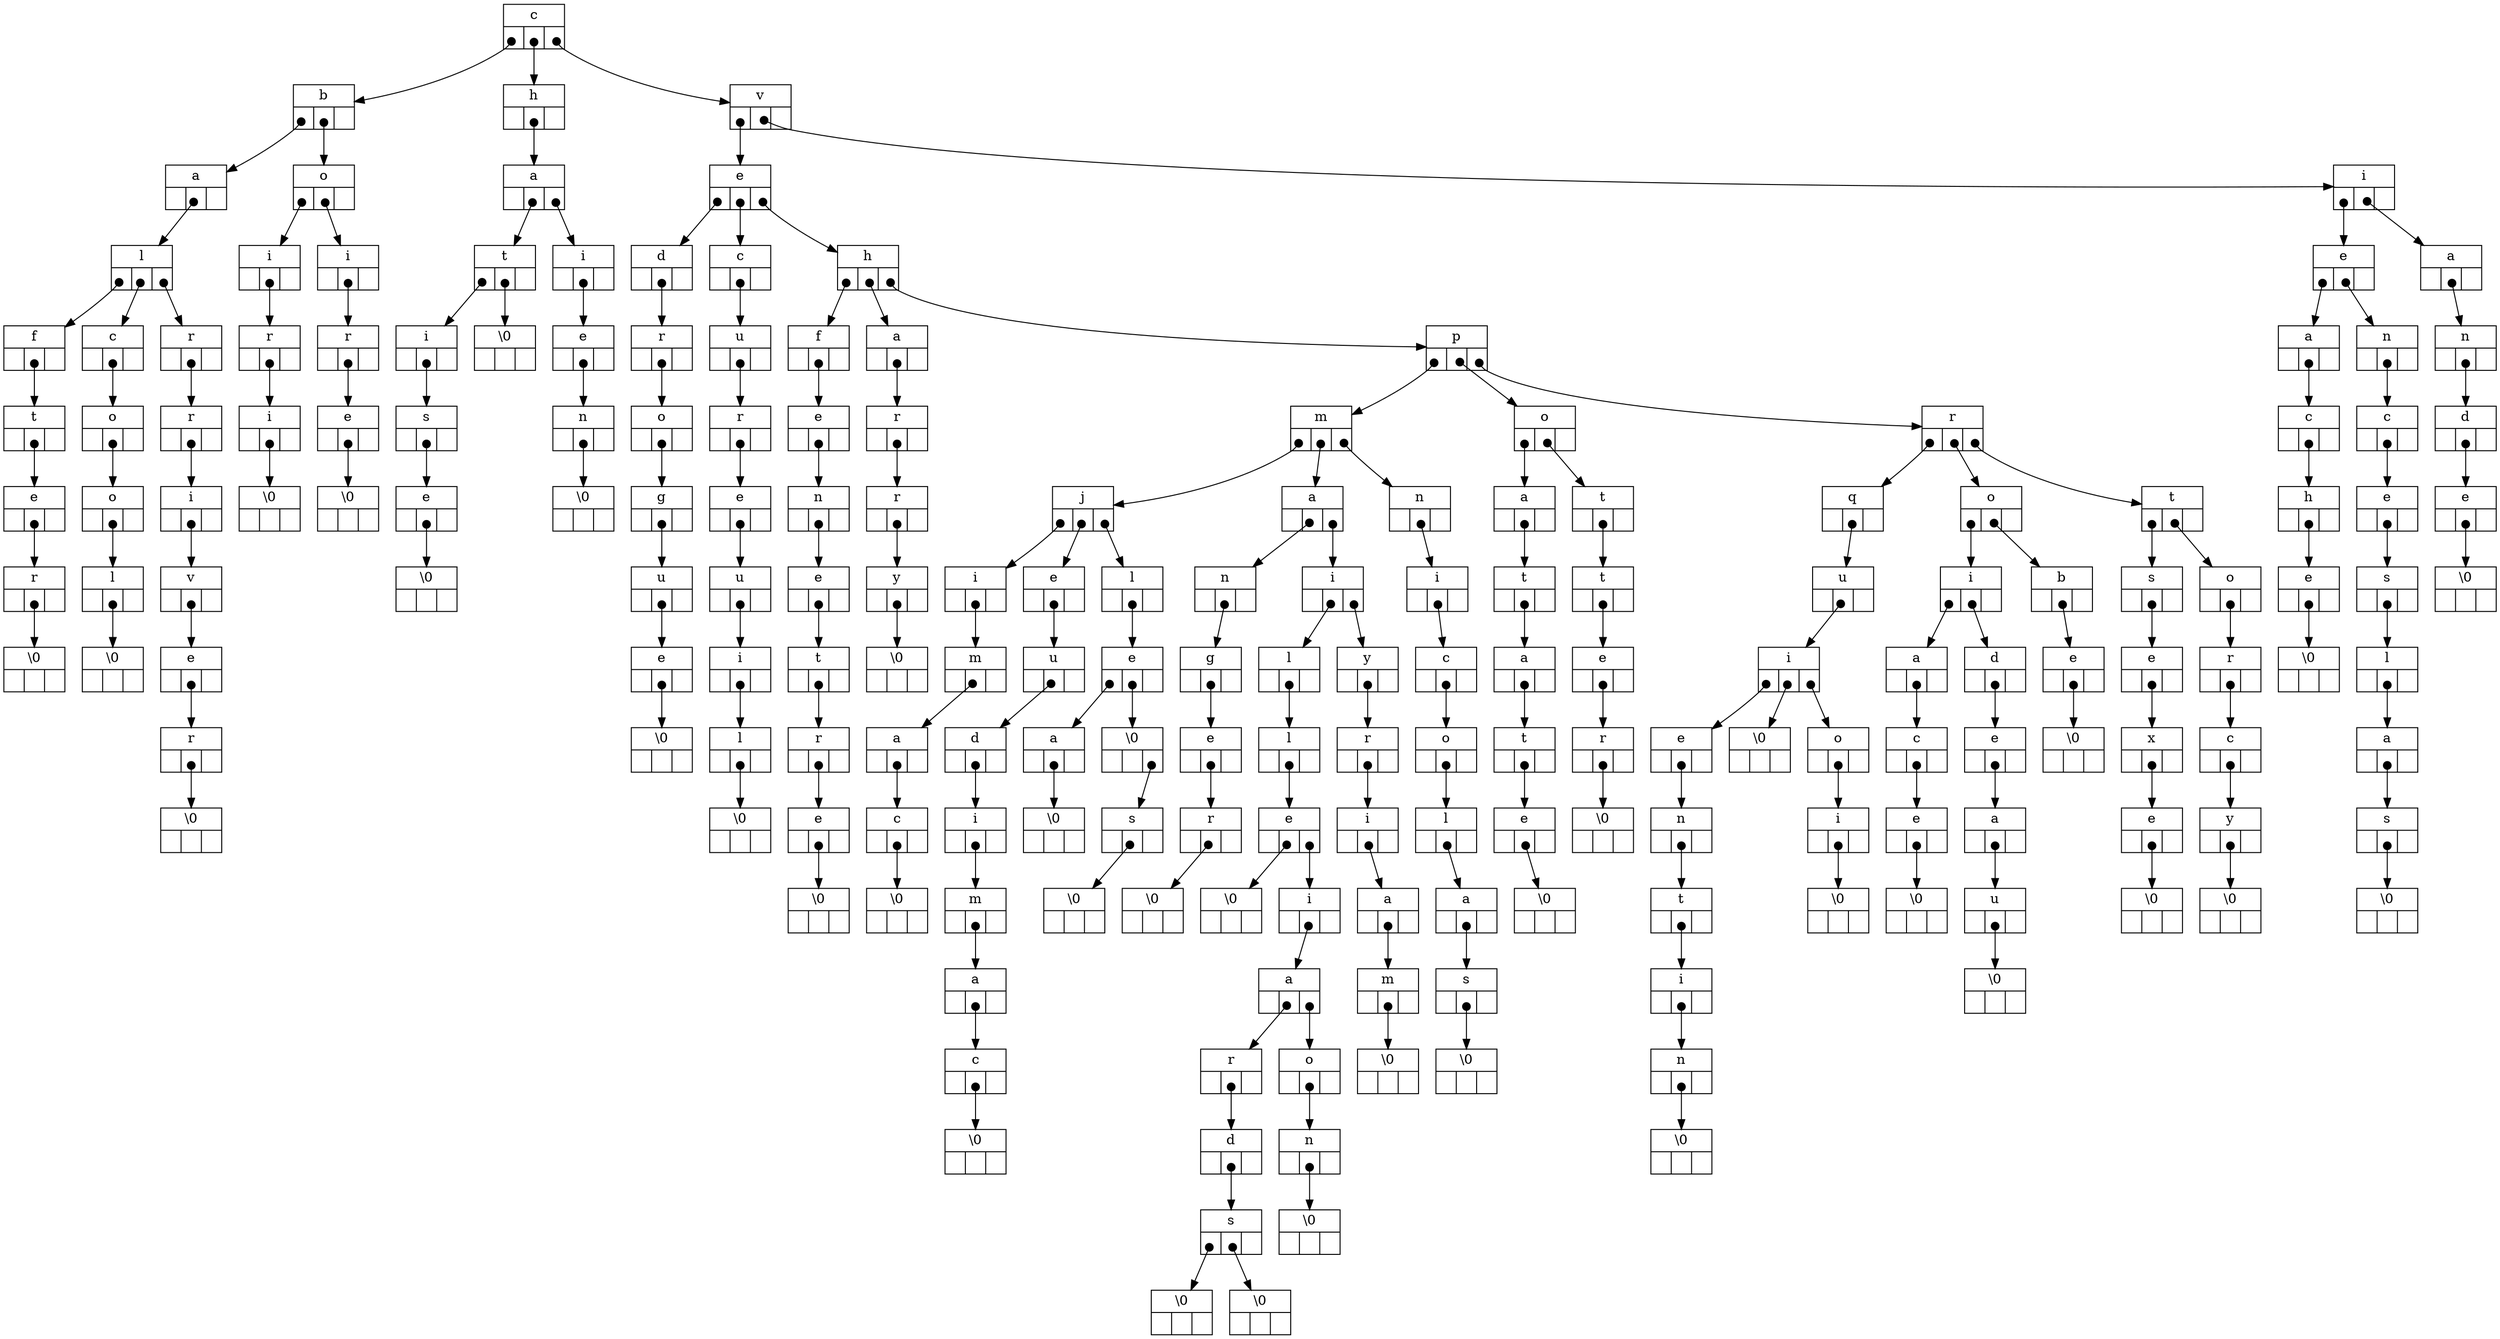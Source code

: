 digraph arbre {
  node [shape=record, height=.1]
edge [tailclip=false, arrowtail=dot, dir=both];

n0x649010 [label="{<valeur> c | {<gauche> | <milieu> | <droit>}}"];
n0x649010:gauche:c -> n0x6497c0;
n0x6497c0 [label="{<valeur> b | {<gauche> | <milieu> | <droit>}}"];
n0x6497c0:gauche:c -> n0x649bb0;
n0x649bb0 [label="{<valeur> a | {<gauche> | <milieu> | <droit>}}"];
n0x649bb0:milieu:c -> n0x649be0;
n0x649be0 [label="{<valeur> l | {<gauche> | <milieu> | <droit>}}"];
n0x649be0:gauche:c -> n0x64a210;
n0x64a210 [label="{<valeur> f | {<gauche> | <milieu> | <droit>}}"];
n0x64a210:milieu:c -> n0x64a240;
n0x64a240 [label="{<valeur> t | {<gauche> | <milieu> | <droit>}}"];
n0x64a240:milieu:c -> n0x64a270;
n0x64a270 [label="{<valeur> e | {<gauche> | <milieu> | <droit>}}"];
n0x64a270:milieu:c -> n0x64a2a0;
n0x64a2a0 [label="{<valeur> r | {<gauche> | <milieu> | <droit>}}"];
n0x64a2a0:milieu:c -> n0x64a2d0;
n0x64a2d0 [label="{<valeur> \\0 | {<gauche> | <milieu> | <droit>}}"];
n0x649be0:milieu:c -> n0x649c10;
n0x649c10 [label="{<valeur> c | {<gauche> | <milieu> | <droit>}}"];
n0x649c10:milieu:c -> n0x649c40;
n0x649c40 [label="{<valeur> o | {<gauche> | <milieu> | <droit>}}"];
n0x649c40:milieu:c -> n0x649c70;
n0x649c70 [label="{<valeur> o | {<gauche> | <milieu> | <droit>}}"];
n0x649c70:milieu:c -> n0x649ca0;
n0x649ca0 [label="{<valeur> l | {<gauche> | <milieu> | <droit>}}"];
n0x649ca0:milieu:c -> n0x649cd0;
n0x649cd0 [label="{<valeur> \\0 | {<gauche> | <milieu> | <droit>}}"];
n0x649be0:droit:c -> n0x64a300;
n0x64a300 [label="{<valeur> r | {<gauche> | <milieu> | <droit>}}"];
n0x64a300:milieu:c -> n0x64a330;
n0x64a330 [label="{<valeur> r | {<gauche> | <milieu> | <droit>}}"];
n0x64a330:milieu:c -> n0x64a360;
n0x64a360 [label="{<valeur> i | {<gauche> | <milieu> | <droit>}}"];
n0x64a360:milieu:c -> n0x64a390;
n0x64a390 [label="{<valeur> v | {<gauche> | <milieu> | <droit>}}"];
n0x64a390:milieu:c -> n0x64a3c0;
n0x64a3c0 [label="{<valeur> e | {<gauche> | <milieu> | <droit>}}"];
n0x64a3c0:milieu:c -> n0x64a3f0;
n0x64a3f0 [label="{<valeur> r | {<gauche> | <milieu> | <droit>}}"];
n0x64a3f0:milieu:c -> n0x64a420;
n0x64a420 [label="{<valeur> \\0 | {<gauche> | <milieu> | <droit>}}"];
n0x6497c0:milieu:c -> n0x6497f0;
n0x6497f0 [label="{<valeur> o | {<gauche> | <milieu> | <droit>}}"];
n0x6497f0:gauche:c -> n0x64af60;
n0x64af60 [label="{<valeur> i | {<gauche> | <milieu> | <droit>}}"];
n0x64af60:milieu:c -> n0x64af90;
n0x64af90 [label="{<valeur> r | {<gauche> | <milieu> | <droit>}}"];
n0x64af90:milieu:c -> n0x64afc0;
n0x64afc0 [label="{<valeur> i | {<gauche> | <milieu> | <droit>}}"];
n0x64afc0:milieu:c -> n0x64aff0;
n0x64aff0 [label="{<valeur> \\0 | {<gauche> | <milieu> | <droit>}}"];
n0x6497f0:milieu:c -> n0x649820;
n0x649820 [label="{<valeur> i | {<gauche> | <milieu> | <droit>}}"];
n0x649820:milieu:c -> n0x649850;
n0x649850 [label="{<valeur> r | {<gauche> | <milieu> | <droit>}}"];
n0x649850:milieu:c -> n0x649880;
n0x649880 [label="{<valeur> e | {<gauche> | <milieu> | <droit>}}"];
n0x649880:milieu:c -> n0x6498b0;
n0x6498b0 [label="{<valeur> \\0 | {<gauche> | <milieu> | <droit>}}"];
n0x649010:milieu:c -> n0x649040;
n0x649040 [label="{<valeur> h | {<gauche> | <milieu> | <droit>}}"];
n0x649040:milieu:c -> n0x649070;
n0x649070 [label="{<valeur> a | {<gauche> | <milieu> | <droit>}}"];
n0x649070:milieu:c -> n0x6490a0;
n0x6490a0 [label="{<valeur> t | {<gauche> | <milieu> | <droit>}}"];
n0x6490a0:gauche:c -> n0x64acf0;
n0x64acf0 [label="{<valeur> i | {<gauche> | <milieu> | <droit>}}"];
n0x64acf0:milieu:c -> n0x64ad20;
n0x64ad20 [label="{<valeur> s | {<gauche> | <milieu> | <droit>}}"];
n0x64ad20:milieu:c -> n0x64ad50;
n0x64ad50 [label="{<valeur> e | {<gauche> | <milieu> | <droit>}}"];
n0x64ad50:milieu:c -> n0x64ad80;
n0x64ad80 [label="{<valeur> \\0 | {<gauche> | <milieu> | <droit>}}"];
n0x6490a0:milieu:c -> n0x6490d0;
n0x6490d0 [label="{<valeur> \\0 | {<gauche> | <milieu> | <droit>}}"];
n0x649070:droit:c -> n0x64b110;
n0x64b110 [label="{<valeur> i | {<gauche> | <milieu> | <droit>}}"];
n0x64b110:milieu:c -> n0x64b140;
n0x64b140 [label="{<valeur> e | {<gauche> | <milieu> | <droit>}}"];
n0x64b140:milieu:c -> n0x64b170;
n0x64b170 [label="{<valeur> n | {<gauche> | <milieu> | <droit>}}"];
n0x64b170:milieu:c -> n0x64b1a0;
n0x64b1a0 [label="{<valeur> \\0 | {<gauche> | <milieu> | <droit>}}"];
n0x649010:droit:c -> n0x649100;
n0x649100 [label="{<valeur> v | {<gauche> | <milieu> | <droit>}}"];
n0x649100:gauche:c -> n0x649250;
n0x649250 [label="{<valeur> e | {<gauche> | <milieu> | <droit>}}"];
n0x649250:gauche:c -> n0x64a540;
n0x64a540 [label="{<valeur> d | {<gauche> | <milieu> | <droit>}}"];
n0x64a540:milieu:c -> n0x64a570;
n0x64a570 [label="{<valeur> r | {<gauche> | <milieu> | <droit>}}"];
n0x64a570:milieu:c -> n0x64a5a0;
n0x64a5a0 [label="{<valeur> o | {<gauche> | <milieu> | <droit>}}"];
n0x64a5a0:milieu:c -> n0x64a5d0;
n0x64a5d0 [label="{<valeur> g | {<gauche> | <milieu> | <droit>}}"];
n0x64a5d0:milieu:c -> n0x64a600;
n0x64a600 [label="{<valeur> u | {<gauche> | <milieu> | <droit>}}"];
n0x64a600:milieu:c -> n0x64a630;
n0x64a630 [label="{<valeur> e | {<gauche> | <milieu> | <droit>}}"];
n0x64a630:milieu:c -> n0x64a660;
n0x64a660 [label="{<valeur> \\0 | {<gauche> | <milieu> | <droit>}}"];
n0x649250:milieu:c -> n0x649280;
n0x649280 [label="{<valeur> c | {<gauche> | <milieu> | <droit>}}"];
n0x649280:milieu:c -> n0x6492b0;
n0x6492b0 [label="{<valeur> u | {<gauche> | <milieu> | <droit>}}"];
n0x6492b0:milieu:c -> n0x6492e0;
n0x6492e0 [label="{<valeur> r | {<gauche> | <milieu> | <droit>}}"];
n0x6492e0:milieu:c -> n0x649310;
n0x649310 [label="{<valeur> e | {<gauche> | <milieu> | <droit>}}"];
n0x649310:milieu:c -> n0x649340;
n0x649340 [label="{<valeur> u | {<gauche> | <milieu> | <droit>}}"];
n0x649340:milieu:c -> n0x649370;
n0x649370 [label="{<valeur> i | {<gauche> | <milieu> | <droit>}}"];
n0x649370:milieu:c -> n0x6493a0;
n0x6493a0 [label="{<valeur> l | {<gauche> | <milieu> | <droit>}}"];
n0x6493a0:milieu:c -> n0x6493d0;
n0x6493d0 [label="{<valeur> \\0 | {<gauche> | <milieu> | <droit>}}"];
n0x649250:droit:c -> n0x649400;
n0x649400 [label="{<valeur> h | {<gauche> | <milieu> | <droit>}}"];
n0x649400:gauche:c -> n0x64aa50;
n0x64aa50 [label="{<valeur> f | {<gauche> | <milieu> | <droit>}}"];
n0x64aa50:milieu:c -> n0x64aa80;
n0x64aa80 [label="{<valeur> e | {<gauche> | <milieu> | <droit>}}"];
n0x64aa80:milieu:c -> n0x64aab0;
n0x64aab0 [label="{<valeur> n | {<gauche> | <milieu> | <droit>}}"];
n0x64aab0:milieu:c -> n0x64aae0;
n0x64aae0 [label="{<valeur> e | {<gauche> | <milieu> | <droit>}}"];
n0x64aae0:milieu:c -> n0x64ab10;
n0x64ab10 [label="{<valeur> t | {<gauche> | <milieu> | <droit>}}"];
n0x64ab10:milieu:c -> n0x64ab40;
n0x64ab40 [label="{<valeur> r | {<gauche> | <milieu> | <droit>}}"];
n0x64ab40:milieu:c -> n0x64ab70;
n0x64ab70 [label="{<valeur> e | {<gauche> | <milieu> | <droit>}}"];
n0x64ab70:milieu:c -> n0x64aba0;
n0x64aba0 [label="{<valeur> \\0 | {<gauche> | <milieu> | <droit>}}"];
n0x649400:milieu:c -> n0x649430;
n0x649430 [label="{<valeur> a | {<gauche> | <milieu> | <droit>}}"];
n0x649430:milieu:c -> n0x649460;
n0x649460 [label="{<valeur> r | {<gauche> | <milieu> | <droit>}}"];
n0x649460:milieu:c -> n0x649490;
n0x649490 [label="{<valeur> r | {<gauche> | <milieu> | <droit>}}"];
n0x649490:milieu:c -> n0x6494c0;
n0x6494c0 [label="{<valeur> y | {<gauche> | <milieu> | <droit>}}"];
n0x6494c0:milieu:c -> n0x6494f0;
n0x6494f0 [label="{<valeur> \\0 | {<gauche> | <milieu> | <droit>}}"];
n0x649400:droit:c -> n0x649520;
n0x649520 [label="{<valeur> p | {<gauche> | <milieu> | <droit>}}"];
n0x649520:gauche:c -> n0x649670;
n0x649670 [label="{<valeur> m | {<gauche> | <milieu> | <droit>}}"];
n0x649670:gauche:c -> n0x649d00;
n0x649d00 [label="{<valeur> j | {<gauche> | <milieu> | <droit>}}"];
n0x649d00:gauche:c -> n0x64b020;
n0x64b020 [label="{<valeur> i | {<gauche> | <milieu> | <droit>}}"];
n0x64b020:milieu:c -> n0x64b050;
n0x64b050 [label="{<valeur> m | {<gauche> | <milieu> | <droit>}}"];
n0x64b050:milieu:c -> n0x64b080;
n0x64b080 [label="{<valeur> a | {<gauche> | <milieu> | <droit>}}"];
n0x64b080:milieu:c -> n0x64b0b0;
n0x64b0b0 [label="{<valeur> c | {<gauche> | <milieu> | <droit>}}"];
n0x64b0b0:milieu:c -> n0x64b0e0;
n0x64b0e0 [label="{<valeur> \\0 | {<gauche> | <milieu> | <droit>}}"];
n0x649d00:milieu:c -> n0x649d30;
n0x649d30 [label="{<valeur> e | {<gauche> | <milieu> | <droit>}}"];
n0x649d30:milieu:c -> n0x649d60;
n0x649d60 [label="{<valeur> u | {<gauche> | <milieu> | <droit>}}"];
n0x649d60:milieu:c -> n0x649d90;
n0x649d90 [label="{<valeur> d | {<gauche> | <milieu> | <droit>}}"];
n0x649d90:milieu:c -> n0x649dc0;
n0x649dc0 [label="{<valeur> i | {<gauche> | <milieu> | <droit>}}"];
n0x649dc0:milieu:c -> n0x649df0;
n0x649df0 [label="{<valeur> m | {<gauche> | <milieu> | <droit>}}"];
n0x649df0:milieu:c -> n0x649e20;
n0x649e20 [label="{<valeur> a | {<gauche> | <milieu> | <droit>}}"];
n0x649e20:milieu:c -> n0x649e50;
n0x649e50 [label="{<valeur> c | {<gauche> | <milieu> | <droit>}}"];
n0x649e50:milieu:c -> n0x649e80;
n0x649e80 [label="{<valeur> \\0 | {<gauche> | <milieu> | <droit>}}"];
n0x649d00:droit:c -> n0x64b4a0;
n0x64b4a0 [label="{<valeur> l | {<gauche> | <milieu> | <droit>}}"];
n0x64b4a0:milieu:c -> n0x64b4d0;
n0x64b4d0 [label="{<valeur> e | {<gauche> | <milieu> | <droit>}}"];
n0x64b4d0:gauche:c -> n0x64b530;
n0x64b530 [label="{<valeur> a | {<gauche> | <milieu> | <droit>}}"];
n0x64b530:milieu:c -> n0x64b560;
n0x64b560 [label="{<valeur> \\0 | {<gauche> | <milieu> | <droit>}}"];
n0x64b4d0:milieu:c -> n0x64b500;
n0x64b500 [label="{<valeur> \\0 | {<gauche> | <milieu> | <droit>}}"];
n0x64b500:droit:c -> n0x64b590;
n0x64b590 [label="{<valeur> s | {<gauche> | <milieu> | <droit>}}"];
n0x64b590:milieu:c -> n0x64b5c0;
n0x64b5c0 [label="{<valeur> \\0 | {<gauche> | <milieu> | <droit>}}"];
n0x649670:milieu:c -> n0x6496a0;
n0x6496a0 [label="{<valeur> a | {<gauche> | <milieu> | <droit>}}"];
n0x6496a0:milieu:c -> n0x6496d0;
n0x6496d0 [label="{<valeur> n | {<gauche> | <milieu> | <droit>}}"];
n0x6496d0:milieu:c -> n0x649700;
n0x649700 [label="{<valeur> g | {<gauche> | <milieu> | <droit>}}"];
n0x649700:milieu:c -> n0x649730;
n0x649730 [label="{<valeur> e | {<gauche> | <milieu> | <droit>}}"];
n0x649730:milieu:c -> n0x649760;
n0x649760 [label="{<valeur> r | {<gauche> | <milieu> | <droit>}}"];
n0x649760:milieu:c -> n0x649790;
n0x649790 [label="{<valeur> \\0 | {<gauche> | <milieu> | <droit>}}"];
n0x6496a0:droit:c -> n0x6498e0;
n0x6498e0 [label="{<valeur> i | {<gauche> | <milieu> | <droit>}}"];
n0x6498e0:milieu:c -> n0x649910;
n0x649910 [label="{<valeur> l | {<gauche> | <milieu> | <droit>}}"];
n0x649910:milieu:c -> n0x649940;
n0x649940 [label="{<valeur> l | {<gauche> | <milieu> | <droit>}}"];
n0x649940:milieu:c -> n0x649970;
n0x649970 [label="{<valeur> e | {<gauche> | <milieu> | <droit>}}"];
n0x649970:milieu:c -> n0x6499a0;
n0x6499a0 [label="{<valeur> \\0 | {<gauche> | <milieu> | <droit>}}"];
n0x649970:droit:c -> n0x6499d0;
n0x6499d0 [label="{<valeur> i | {<gauche> | <milieu> | <droit>}}"];
n0x6499d0:milieu:c -> n0x649a00;
n0x649a00 [label="{<valeur> a | {<gauche> | <milieu> | <droit>}}"];
n0x649a00:milieu:c -> n0x649a30;
n0x649a30 [label="{<valeur> r | {<gauche> | <milieu> | <droit>}}"];
n0x649a30:milieu:c -> n0x649a60;
n0x649a60 [label="{<valeur> d | {<gauche> | <milieu> | <droit>}}"];
n0x649a60:milieu:c -> n0x649a90;
n0x649a90 [label="{<valeur> s | {<gauche> | <milieu> | <droit>}}"];
n0x649a90:gauche:c -> n0x649af0;
n0x649af0 [label="{<valeur> \\0 | {<gauche> | <milieu> | <droit>}}"];
n0x649a90:milieu:c -> n0x649ac0;
n0x649ac0 [label="{<valeur> \\0 | {<gauche> | <milieu> | <droit>}}"];
n0x649a00:droit:c -> n0x649b20;
n0x649b20 [label="{<valeur> o | {<gauche> | <milieu> | <droit>}}"];
n0x649b20:milieu:c -> n0x649b50;
n0x649b50 [label="{<valeur> n | {<gauche> | <milieu> | <droit>}}"];
n0x649b50:milieu:c -> n0x649b80;
n0x649b80 [label="{<valeur> \\0 | {<gauche> | <milieu> | <droit>}}"];
n0x6498e0:droit:c -> n0x64a690;
n0x64a690 [label="{<valeur> y | {<gauche> | <milieu> | <droit>}}"];
n0x64a690:milieu:c -> n0x64a6c0;
n0x64a6c0 [label="{<valeur> r | {<gauche> | <milieu> | <droit>}}"];
n0x64a6c0:milieu:c -> n0x64a6f0;
n0x64a6f0 [label="{<valeur> i | {<gauche> | <milieu> | <droit>}}"];
n0x64a6f0:milieu:c -> n0x64a720;
n0x64a720 [label="{<valeur> a | {<gauche> | <milieu> | <droit>}}"];
n0x64a720:milieu:c -> n0x64a750;
n0x64a750 [label="{<valeur> m | {<gauche> | <milieu> | <droit>}}"];
n0x64a750:milieu:c -> n0x64a780;
n0x64a780 [label="{<valeur> \\0 | {<gauche> | <milieu> | <droit>}}"];
n0x649670:droit:c -> n0x64a7b0;
n0x64a7b0 [label="{<valeur> n | {<gauche> | <milieu> | <droit>}}"];
n0x64a7b0:milieu:c -> n0x64a7e0;
n0x64a7e0 [label="{<valeur> i | {<gauche> | <milieu> | <droit>}}"];
n0x64a7e0:milieu:c -> n0x64a810;
n0x64a810 [label="{<valeur> c | {<gauche> | <milieu> | <droit>}}"];
n0x64a810:milieu:c -> n0x64a840;
n0x64a840 [label="{<valeur> o | {<gauche> | <milieu> | <droit>}}"];
n0x64a840:milieu:c -> n0x64a870;
n0x64a870 [label="{<valeur> l | {<gauche> | <milieu> | <droit>}}"];
n0x64a870:milieu:c -> n0x64a8a0;
n0x64a8a0 [label="{<valeur> a | {<gauche> | <milieu> | <droit>}}"];
n0x64a8a0:milieu:c -> n0x64a8d0;
n0x64a8d0 [label="{<valeur> s | {<gauche> | <milieu> | <droit>}}"];
n0x64a8d0:milieu:c -> n0x64a900;
n0x64a900 [label="{<valeur> \\0 | {<gauche> | <milieu> | <droit>}}"];
n0x649520:milieu:c -> n0x649550;
n0x649550 [label="{<valeur> o | {<gauche> | <milieu> | <droit>}}"];
n0x649550:gauche:c -> n0x64b290;
n0x64b290 [label="{<valeur> a | {<gauche> | <milieu> | <droit>}}"];
n0x64b290:milieu:c -> n0x64b2c0;
n0x64b2c0 [label="{<valeur> t | {<gauche> | <milieu> | <droit>}}"];
n0x64b2c0:milieu:c -> n0x64b2f0;
n0x64b2f0 [label="{<valeur> a | {<gauche> | <milieu> | <droit>}}"];
n0x64b2f0:milieu:c -> n0x64b320;
n0x64b320 [label="{<valeur> t | {<gauche> | <milieu> | <droit>}}"];
n0x64b320:milieu:c -> n0x64b350;
n0x64b350 [label="{<valeur> e | {<gauche> | <milieu> | <droit>}}"];
n0x64b350:milieu:c -> n0x64b380;
n0x64b380 [label="{<valeur> \\0 | {<gauche> | <milieu> | <droit>}}"];
n0x649550:milieu:c -> n0x649580;
n0x649580 [label="{<valeur> t | {<gauche> | <milieu> | <droit>}}"];
n0x649580:milieu:c -> n0x6495b0;
n0x6495b0 [label="{<valeur> t | {<gauche> | <milieu> | <droit>}}"];
n0x6495b0:milieu:c -> n0x6495e0;
n0x6495e0 [label="{<valeur> e | {<gauche> | <milieu> | <droit>}}"];
n0x6495e0:milieu:c -> n0x649610;
n0x649610 [label="{<valeur> r | {<gauche> | <milieu> | <droit>}}"];
n0x649610:milieu:c -> n0x649640;
n0x649640 [label="{<valeur> \\0 | {<gauche> | <milieu> | <droit>}}"];
n0x649520:droit:c -> n0x649eb0;
n0x649eb0 [label="{<valeur> r | {<gauche> | <milieu> | <droit>}}"];
n0x649eb0:gauche:c -> n0x649fa0;
n0x649fa0 [label="{<valeur> q | {<gauche> | <milieu> | <droit>}}"];
n0x649fa0:milieu:c -> n0x649fd0;
n0x649fd0 [label="{<valeur> u | {<gauche> | <milieu> | <droit>}}"];
n0x649fd0:milieu:c -> n0x64a000;
n0x64a000 [label="{<valeur> i | {<gauche> | <milieu> | <droit>}}"];
n0x64a000:gauche:c -> n0x64a930;
n0x64a930 [label="{<valeur> e | {<gauche> | <milieu> | <droit>}}"];
n0x64a930:milieu:c -> n0x64a960;
n0x64a960 [label="{<valeur> n | {<gauche> | <milieu> | <droit>}}"];
n0x64a960:milieu:c -> n0x64a990;
n0x64a990 [label="{<valeur> t | {<gauche> | <milieu> | <droit>}}"];
n0x64a990:milieu:c -> n0x64a9c0;
n0x64a9c0 [label="{<valeur> i | {<gauche> | <milieu> | <droit>}}"];
n0x64a9c0:milieu:c -> n0x64a9f0;
n0x64a9f0 [label="{<valeur> n | {<gauche> | <milieu> | <droit>}}"];
n0x64a9f0:milieu:c -> n0x64aa20;
n0x64aa20 [label="{<valeur> \\0 | {<gauche> | <milieu> | <droit>}}"];
n0x64a000:milieu:c -> n0x64a030;
n0x64a030 [label="{<valeur> \\0 | {<gauche> | <milieu> | <droit>}}"];
n0x64a000:droit:c -> n0x64a060;
n0x64a060 [label="{<valeur> o | {<gauche> | <milieu> | <droit>}}"];
n0x64a060:milieu:c -> n0x64a090;
n0x64a090 [label="{<valeur> i | {<gauche> | <milieu> | <droit>}}"];
n0x64a090:milieu:c -> n0x64a0c0;
n0x64a0c0 [label="{<valeur> \\0 | {<gauche> | <milieu> | <droit>}}"];
n0x649eb0:milieu:c -> n0x649ee0;
n0x649ee0 [label="{<valeur> o | {<gauche> | <milieu> | <droit>}}"];
n0x649ee0:gauche:c -> n0x64abd0;
n0x64abd0 [label="{<valeur> i | {<gauche> | <milieu> | <droit>}}"];
n0x64abd0:gauche:c -> n0x64b1d0;
n0x64b1d0 [label="{<valeur> a | {<gauche> | <milieu> | <droit>}}"];
n0x64b1d0:milieu:c -> n0x64b200;
n0x64b200 [label="{<valeur> c | {<gauche> | <milieu> | <droit>}}"];
n0x64b200:milieu:c -> n0x64b230;
n0x64b230 [label="{<valeur> e | {<gauche> | <milieu> | <droit>}}"];
n0x64b230:milieu:c -> n0x64b260;
n0x64b260 [label="{<valeur> \\0 | {<gauche> | <milieu> | <droit>}}"];
n0x64abd0:milieu:c -> n0x64ac00;
n0x64ac00 [label="{<valeur> d | {<gauche> | <milieu> | <droit>}}"];
n0x64ac00:milieu:c -> n0x64ac30;
n0x64ac30 [label="{<valeur> e | {<gauche> | <milieu> | <droit>}}"];
n0x64ac30:milieu:c -> n0x64ac60;
n0x64ac60 [label="{<valeur> a | {<gauche> | <milieu> | <droit>}}"];
n0x64ac60:milieu:c -> n0x64ac90;
n0x64ac90 [label="{<valeur> u | {<gauche> | <milieu> | <droit>}}"];
n0x64ac90:milieu:c -> n0x64acc0;
n0x64acc0 [label="{<valeur> \\0 | {<gauche> | <milieu> | <droit>}}"];
n0x649ee0:milieu:c -> n0x649f10;
n0x649f10 [label="{<valeur> b | {<gauche> | <milieu> | <droit>}}"];
n0x649f10:milieu:c -> n0x649f40;
n0x649f40 [label="{<valeur> e | {<gauche> | <milieu> | <droit>}}"];
n0x649f40:milieu:c -> n0x649f70;
n0x649f70 [label="{<valeur> \\0 | {<gauche> | <milieu> | <droit>}}"];
n0x649eb0:droit:c -> n0x64a0f0;
n0x64a0f0 [label="{<valeur> t | {<gauche> | <milieu> | <droit>}}"];
n0x64a0f0:gauche:c -> n0x64a450;
n0x64a450 [label="{<valeur> s | {<gauche> | <milieu> | <droit>}}"];
n0x64a450:milieu:c -> n0x64a480;
n0x64a480 [label="{<valeur> e | {<gauche> | <milieu> | <droit>}}"];
n0x64a480:milieu:c -> n0x64a4b0;
n0x64a4b0 [label="{<valeur> x | {<gauche> | <milieu> | <droit>}}"];
n0x64a4b0:milieu:c -> n0x64a4e0;
n0x64a4e0 [label="{<valeur> e | {<gauche> | <milieu> | <droit>}}"];
n0x64a4e0:milieu:c -> n0x64a510;
n0x64a510 [label="{<valeur> \\0 | {<gauche> | <milieu> | <droit>}}"];
n0x64a0f0:milieu:c -> n0x64a120;
n0x64a120 [label="{<valeur> o | {<gauche> | <milieu> | <droit>}}"];
n0x64a120:milieu:c -> n0x64a150;
n0x64a150 [label="{<valeur> r | {<gauche> | <milieu> | <droit>}}"];
n0x64a150:milieu:c -> n0x64a180;
n0x64a180 [label="{<valeur> c | {<gauche> | <milieu> | <droit>}}"];
n0x64a180:milieu:c -> n0x64a1b0;
n0x64a1b0 [label="{<valeur> y | {<gauche> | <milieu> | <droit>}}"];
n0x64a1b0:milieu:c -> n0x64a1e0;
n0x64a1e0 [label="{<valeur> \\0 | {<gauche> | <milieu> | <droit>}}"];
n0x649100:milieu:c -> n0x649130;
n0x649130 [label="{<valeur> i | {<gauche> | <milieu> | <droit>}}"];
n0x649130:gauche:c -> n0x64adb0;
n0x64adb0 [label="{<valeur> e | {<gauche> | <milieu> | <droit>}}"];
n0x64adb0:gauche:c -> n0x64b3b0;
n0x64b3b0 [label="{<valeur> a | {<gauche> | <milieu> | <droit>}}"];
n0x64b3b0:milieu:c -> n0x64b3e0;
n0x64b3e0 [label="{<valeur> c | {<gauche> | <milieu> | <droit>}}"];
n0x64b3e0:milieu:c -> n0x64b410;
n0x64b410 [label="{<valeur> h | {<gauche> | <milieu> | <droit>}}"];
n0x64b410:milieu:c -> n0x64b440;
n0x64b440 [label="{<valeur> e | {<gauche> | <milieu> | <droit>}}"];
n0x64b440:milieu:c -> n0x64b470;
n0x64b470 [label="{<valeur> \\0 | {<gauche> | <milieu> | <droit>}}"];
n0x64adb0:milieu:c -> n0x64ade0;
n0x64ade0 [label="{<valeur> n | {<gauche> | <milieu> | <droit>}}"];
n0x64ade0:milieu:c -> n0x64ae10;
n0x64ae10 [label="{<valeur> c | {<gauche> | <milieu> | <droit>}}"];
n0x64ae10:milieu:c -> n0x64ae40;
n0x64ae40 [label="{<valeur> e | {<gauche> | <milieu> | <droit>}}"];
n0x64ae40:milieu:c -> n0x64ae70;
n0x64ae70 [label="{<valeur> s | {<gauche> | <milieu> | <droit>}}"];
n0x64ae70:milieu:c -> n0x64aea0;
n0x64aea0 [label="{<valeur> l | {<gauche> | <milieu> | <droit>}}"];
n0x64aea0:milieu:c -> n0x64aed0;
n0x64aed0 [label="{<valeur> a | {<gauche> | <milieu> | <droit>}}"];
n0x64aed0:milieu:c -> n0x64af00;
n0x64af00 [label="{<valeur> s | {<gauche> | <milieu> | <droit>}}"];
n0x64af00:milieu:c -> n0x64af30;
n0x64af30 [label="{<valeur> \\0 | {<gauche> | <milieu> | <droit>}}"];
n0x649130:milieu:c -> n0x649160;
n0x649160 [label="{<valeur> a | {<gauche> | <milieu> | <droit>}}"];
n0x649160:milieu:c -> n0x649190;
n0x649190 [label="{<valeur> n | {<gauche> | <milieu> | <droit>}}"];
n0x649190:milieu:c -> n0x6491c0;
n0x6491c0 [label="{<valeur> d | {<gauche> | <milieu> | <droit>}}"];
n0x6491c0:milieu:c -> n0x6491f0;
n0x6491f0 [label="{<valeur> e | {<gauche> | <milieu> | <droit>}}"];
n0x6491f0:milieu:c -> n0x649220;
n0x649220 [label="{<valeur> \\0 | {<gauche> | <milieu> | <droit>}}"];

}
